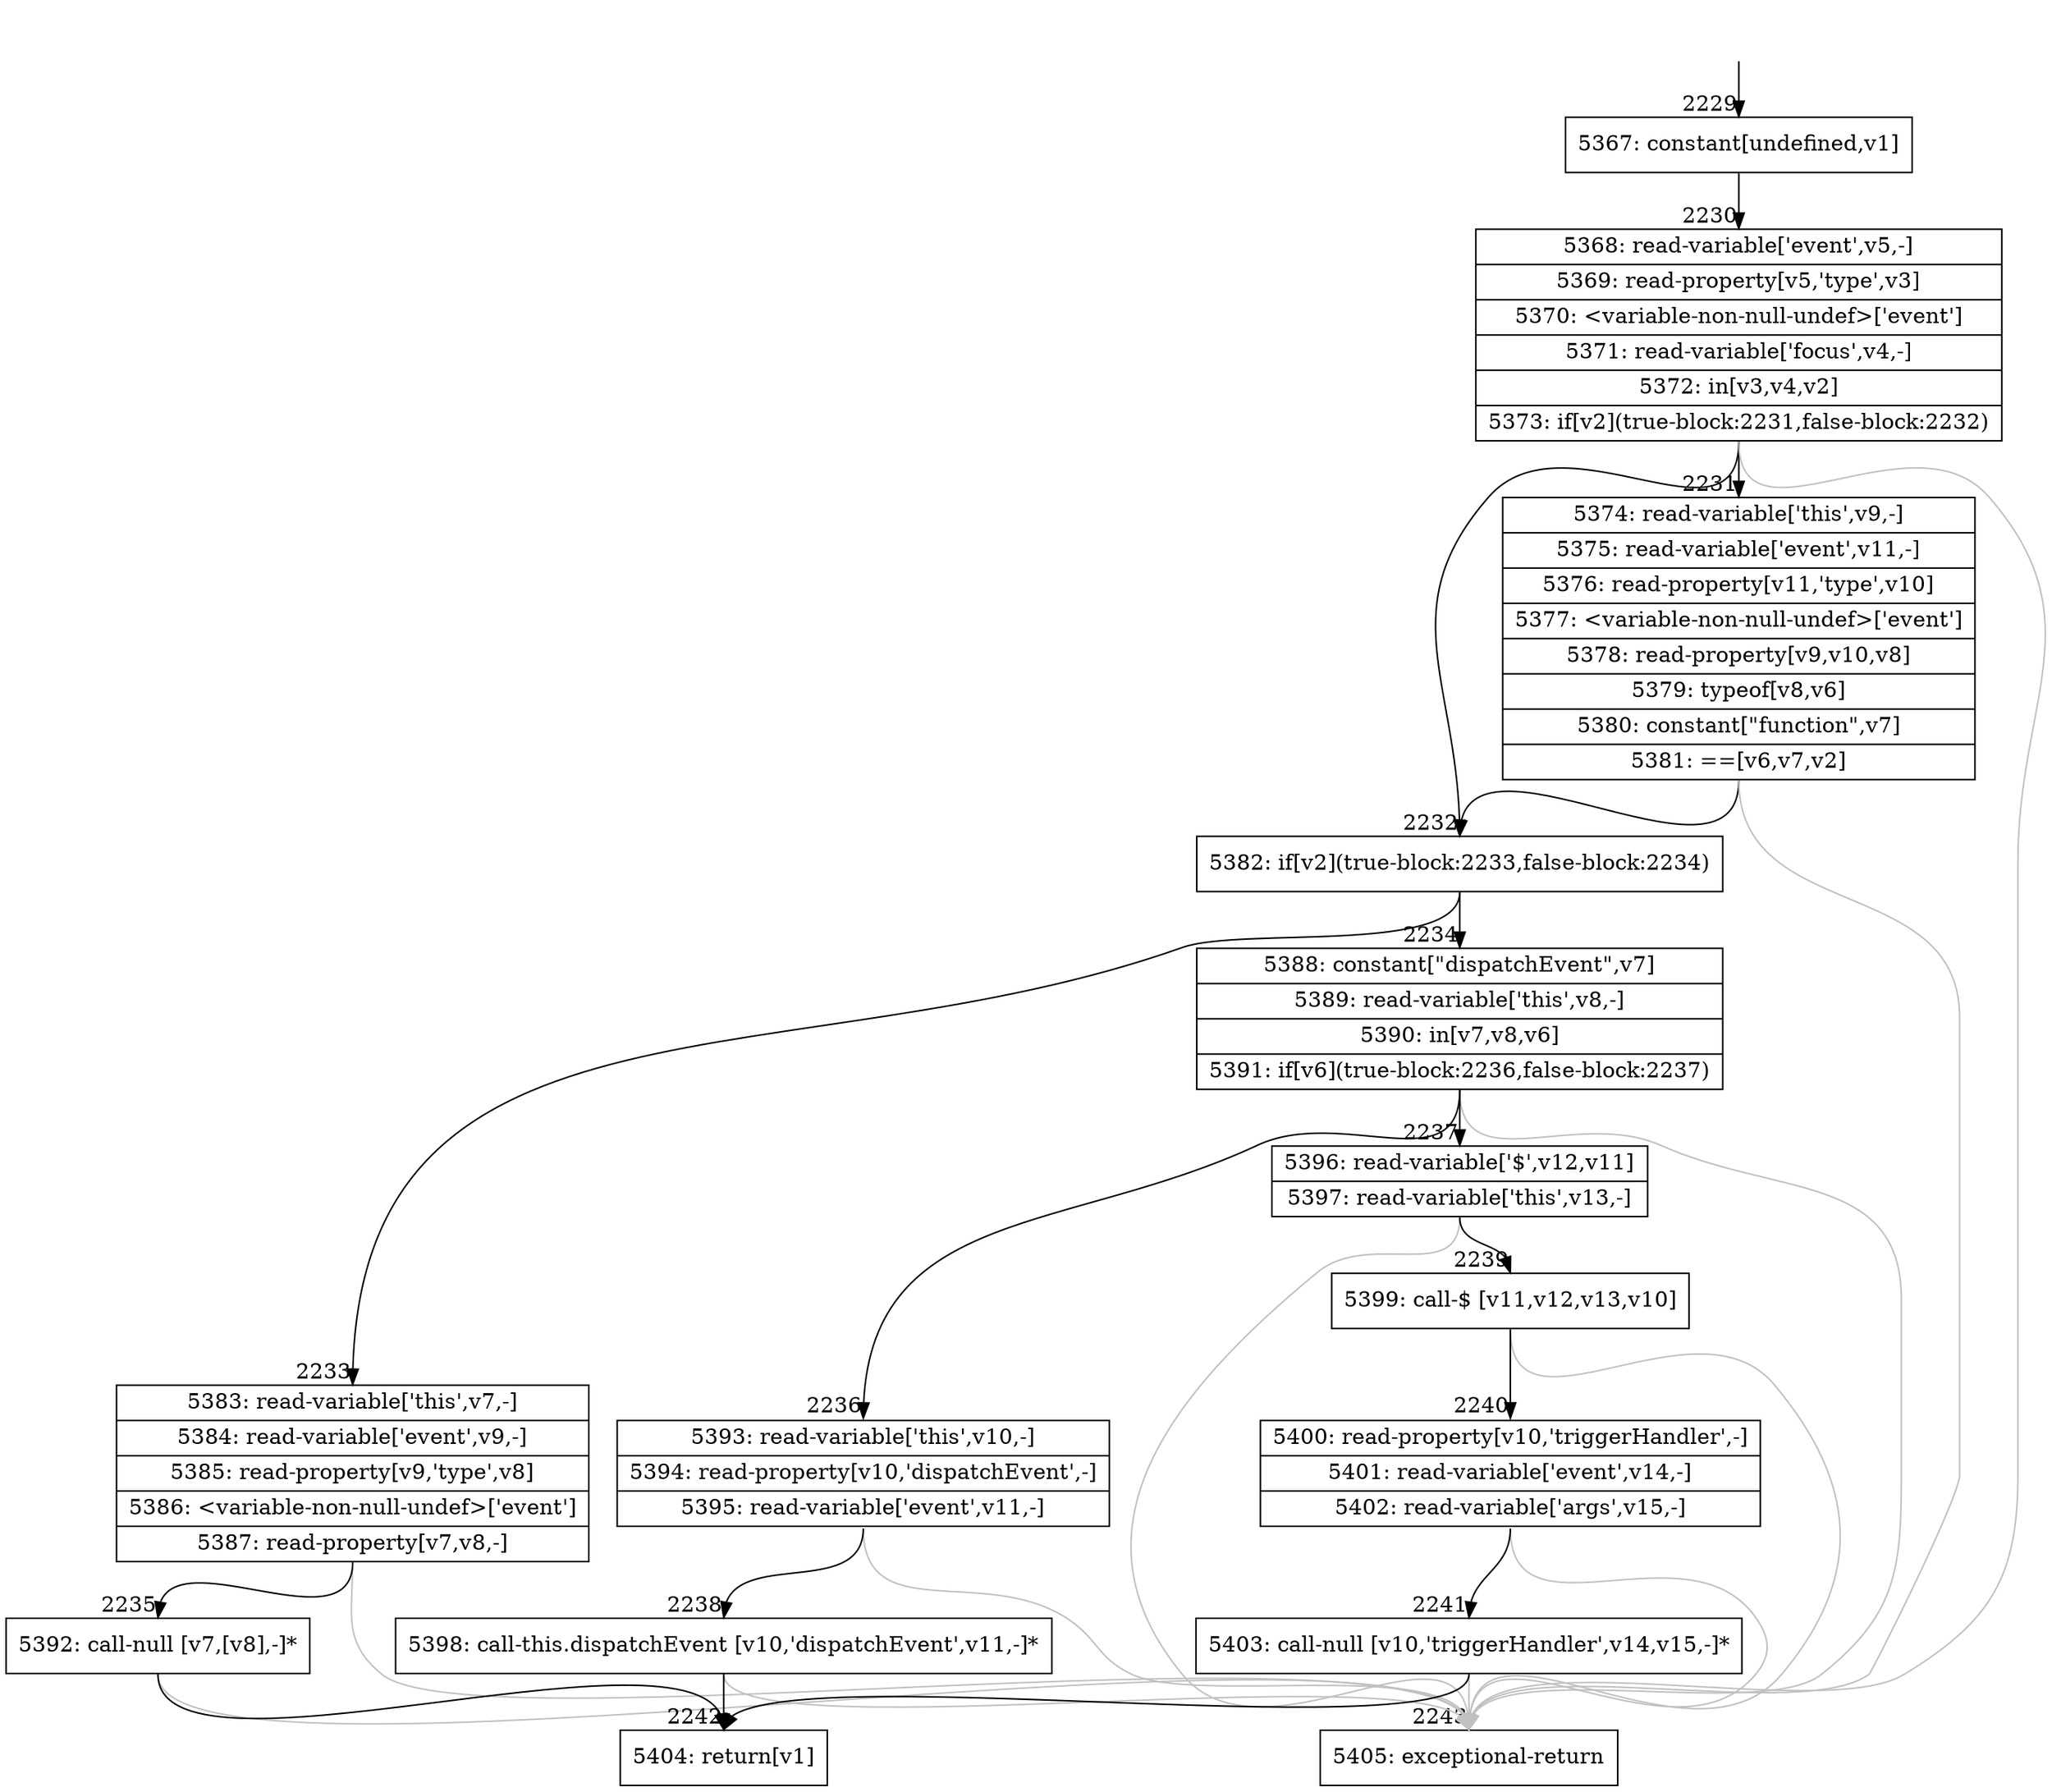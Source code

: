 digraph {
rankdir="TD"
BB_entry204[shape=none,label=""];
BB_entry204 -> BB2229 [tailport=s, headport=n, headlabel="    2229"]
BB2229 [shape=record label="{5367: constant[undefined,v1]}" ] 
BB2229 -> BB2230 [tailport=s, headport=n, headlabel="      2230"]
BB2230 [shape=record label="{5368: read-variable['event',v5,-]|5369: read-property[v5,'type',v3]|5370: \<variable-non-null-undef\>['event']|5371: read-variable['focus',v4,-]|5372: in[v3,v4,v2]|5373: if[v2](true-block:2231,false-block:2232)}" ] 
BB2230 -> BB2232 [tailport=s, headport=n, headlabel="      2232"]
BB2230 -> BB2231 [tailport=s, headport=n, headlabel="      2231"]
BB2230 -> BB2243 [tailport=s, headport=n, color=gray, headlabel="      2243"]
BB2231 [shape=record label="{5374: read-variable['this',v9,-]|5375: read-variable['event',v11,-]|5376: read-property[v11,'type',v10]|5377: \<variable-non-null-undef\>['event']|5378: read-property[v9,v10,v8]|5379: typeof[v8,v6]|5380: constant[\"function\",v7]|5381: ==[v6,v7,v2]}" ] 
BB2231 -> BB2232 [tailport=s, headport=n]
BB2231 -> BB2243 [tailport=s, headport=n, color=gray]
BB2232 [shape=record label="{5382: if[v2](true-block:2233,false-block:2234)}" ] 
BB2232 -> BB2233 [tailport=s, headport=n, headlabel="      2233"]
BB2232 -> BB2234 [tailport=s, headport=n, headlabel="      2234"]
BB2233 [shape=record label="{5383: read-variable['this',v7,-]|5384: read-variable['event',v9,-]|5385: read-property[v9,'type',v8]|5386: \<variable-non-null-undef\>['event']|5387: read-property[v7,v8,-]}" ] 
BB2233 -> BB2235 [tailport=s, headport=n, headlabel="      2235"]
BB2233 -> BB2243 [tailport=s, headport=n, color=gray]
BB2234 [shape=record label="{5388: constant[\"dispatchEvent\",v7]|5389: read-variable['this',v8,-]|5390: in[v7,v8,v6]|5391: if[v6](true-block:2236,false-block:2237)}" ] 
BB2234 -> BB2236 [tailport=s, headport=n, headlabel="      2236"]
BB2234 -> BB2237 [tailport=s, headport=n, headlabel="      2237"]
BB2234 -> BB2243 [tailport=s, headport=n, color=gray]
BB2235 [shape=record label="{5392: call-null [v7,[v8],-]*}" ] 
BB2235 -> BB2242 [tailport=s, headport=n, headlabel="      2242"]
BB2235 -> BB2243 [tailport=s, headport=n, color=gray]
BB2236 [shape=record label="{5393: read-variable['this',v10,-]|5394: read-property[v10,'dispatchEvent',-]|5395: read-variable['event',v11,-]}" ] 
BB2236 -> BB2238 [tailport=s, headport=n, headlabel="      2238"]
BB2236 -> BB2243 [tailport=s, headport=n, color=gray]
BB2237 [shape=record label="{5396: read-variable['$',v12,v11]|5397: read-variable['this',v13,-]}" ] 
BB2237 -> BB2239 [tailport=s, headport=n, headlabel="      2239"]
BB2237 -> BB2243 [tailport=s, headport=n, color=gray]
BB2238 [shape=record label="{5398: call-this.dispatchEvent [v10,'dispatchEvent',v11,-]*}" ] 
BB2238 -> BB2242 [tailport=s, headport=n]
BB2238 -> BB2243 [tailport=s, headport=n, color=gray]
BB2239 [shape=record label="{5399: call-$ [v11,v12,v13,v10]}" ] 
BB2239 -> BB2240 [tailport=s, headport=n, headlabel="      2240"]
BB2239 -> BB2243 [tailport=s, headport=n, color=gray]
BB2240 [shape=record label="{5400: read-property[v10,'triggerHandler',-]|5401: read-variable['event',v14,-]|5402: read-variable['args',v15,-]}" ] 
BB2240 -> BB2241 [tailport=s, headport=n, headlabel="      2241"]
BB2240 -> BB2243 [tailport=s, headport=n, color=gray]
BB2241 [shape=record label="{5403: call-null [v10,'triggerHandler',v14,v15,-]*}" ] 
BB2241 -> BB2242 [tailport=s, headport=n]
BB2241 -> BB2243 [tailport=s, headport=n, color=gray]
BB2242 [shape=record label="{5404: return[v1]}" ] 
BB2243 [shape=record label="{5405: exceptional-return}" ] 
//#$~ 1116
}
